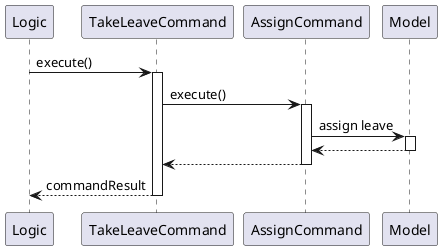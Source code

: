 @startuml
Logic -> TakeLeaveCommand : execute()
activate TakeLeaveCommand

TakeLeaveCommand -> AssignCommand : execute()
activate AssignCommand

AssignCommand -> Model : assign leave
activate Model

Model --> AssignCommand
deactivate Model

AssignCommand --> TakeLeaveCommand
deactivate AssignCommand

TakeLeaveCommand --> Logic : commandResult
deactivate TakeLeaveCommand


@enduml
